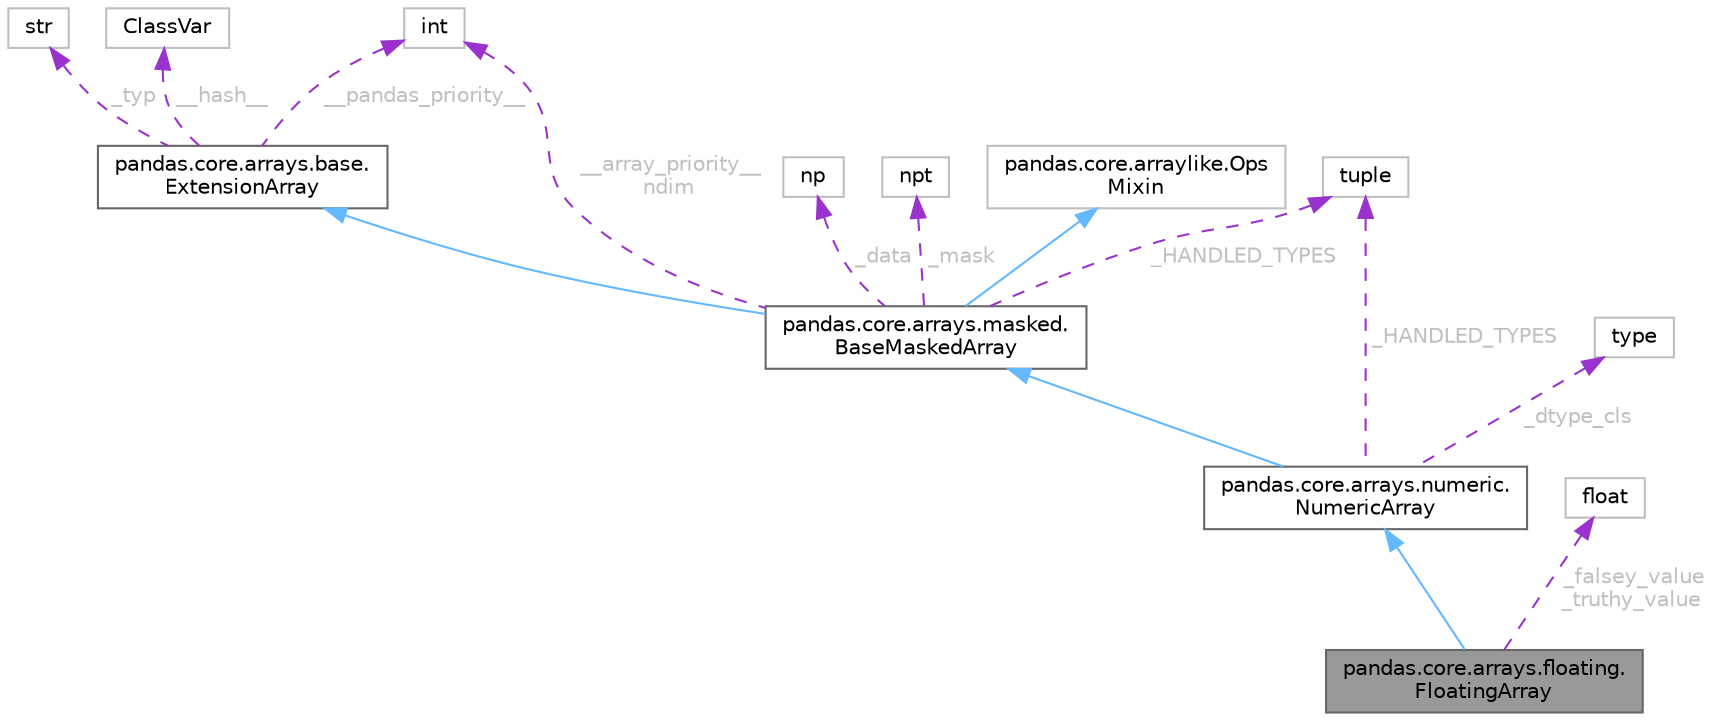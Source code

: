 digraph "pandas.core.arrays.floating.FloatingArray"
{
 // LATEX_PDF_SIZE
  bgcolor="transparent";
  edge [fontname=Helvetica,fontsize=10,labelfontname=Helvetica,labelfontsize=10];
  node [fontname=Helvetica,fontsize=10,shape=box,height=0.2,width=0.4];
  Node1 [id="Node000001",label="pandas.core.arrays.floating.\lFloatingArray",height=0.2,width=0.4,color="gray40", fillcolor="grey60", style="filled", fontcolor="black",tooltip=" "];
  Node2 -> Node1 [id="edge15_Node000001_Node000002",dir="back",color="steelblue1",style="solid",tooltip=" "];
  Node2 [id="Node000002",label="pandas.core.arrays.numeric.\lNumericArray",height=0.2,width=0.4,color="gray40", fillcolor="white", style="filled",URL="$da/dd2/classpandas_1_1core_1_1arrays_1_1numeric_1_1NumericArray.html",tooltip=" "];
  Node3 -> Node2 [id="edge16_Node000002_Node000003",dir="back",color="steelblue1",style="solid",tooltip=" "];
  Node3 [id="Node000003",label="pandas.core.arrays.masked.\lBaseMaskedArray",height=0.2,width=0.4,color="gray40", fillcolor="white", style="filled",URL="$dc/d63/classpandas_1_1core_1_1arrays_1_1masked_1_1BaseMaskedArray.html",tooltip=" "];
  Node4 -> Node3 [id="edge17_Node000003_Node000004",dir="back",color="steelblue1",style="solid",tooltip=" "];
  Node4 [id="Node000004",label="pandas.core.arraylike.Ops\lMixin",height=0.2,width=0.4,color="grey75", fillcolor="white", style="filled",URL="$da/d26/classpandas_1_1core_1_1arraylike_1_1OpsMixin.html",tooltip=" "];
  Node5 -> Node3 [id="edge18_Node000003_Node000005",dir="back",color="steelblue1",style="solid",tooltip=" "];
  Node5 [id="Node000005",label="pandas.core.arrays.base.\lExtensionArray",height=0.2,width=0.4,color="gray40", fillcolor="white", style="filled",URL="$d4/dd3/classpandas_1_1core_1_1arrays_1_1base_1_1ExtensionArray.html",tooltip=" "];
  Node6 -> Node5 [id="edge19_Node000005_Node000006",dir="back",color="darkorchid3",style="dashed",tooltip=" ",label=" _typ",fontcolor="grey" ];
  Node6 [id="Node000006",label="str",height=0.2,width=0.4,color="grey75", fillcolor="white", style="filled",tooltip=" "];
  Node7 -> Node5 [id="edge20_Node000005_Node000007",dir="back",color="darkorchid3",style="dashed",tooltip=" ",label=" __pandas_priority__",fontcolor="grey" ];
  Node7 [id="Node000007",label="int",height=0.2,width=0.4,color="grey75", fillcolor="white", style="filled",tooltip=" "];
  Node8 -> Node5 [id="edge21_Node000005_Node000008",dir="back",color="darkorchid3",style="dashed",tooltip=" ",label=" __hash__",fontcolor="grey" ];
  Node8 [id="Node000008",label="ClassVar",height=0.2,width=0.4,color="grey75", fillcolor="white", style="filled",tooltip=" "];
  Node9 -> Node3 [id="edge22_Node000003_Node000009",dir="back",color="darkorchid3",style="dashed",tooltip=" ",label=" _data",fontcolor="grey" ];
  Node9 [id="Node000009",label="np",height=0.2,width=0.4,color="grey75", fillcolor="white", style="filled",tooltip=" "];
  Node10 -> Node3 [id="edge23_Node000003_Node000010",dir="back",color="darkorchid3",style="dashed",tooltip=" ",label=" _mask",fontcolor="grey" ];
  Node10 [id="Node000010",label="npt",height=0.2,width=0.4,color="grey75", fillcolor="white", style="filled",tooltip=" "];
  Node7 -> Node3 [id="edge24_Node000003_Node000007",dir="back",color="darkorchid3",style="dashed",tooltip=" ",label=" __array_priority__\nndim",fontcolor="grey" ];
  Node11 -> Node3 [id="edge25_Node000003_Node000011",dir="back",color="darkorchid3",style="dashed",tooltip=" ",label=" _HANDLED_TYPES",fontcolor="grey" ];
  Node11 [id="Node000011",label="tuple",height=0.2,width=0.4,color="grey75", fillcolor="white", style="filled",tooltip=" "];
  Node12 -> Node2 [id="edge26_Node000002_Node000012",dir="back",color="darkorchid3",style="dashed",tooltip=" ",label=" _dtype_cls",fontcolor="grey" ];
  Node12 [id="Node000012",label="type",height=0.2,width=0.4,color="grey75", fillcolor="white", style="filled",tooltip=" "];
  Node11 -> Node2 [id="edge27_Node000002_Node000011",dir="back",color="darkorchid3",style="dashed",tooltip=" ",label=" _HANDLED_TYPES",fontcolor="grey" ];
  Node13 -> Node1 [id="edge28_Node000001_Node000013",dir="back",color="darkorchid3",style="dashed",tooltip=" ",label=" _falsey_value\n_truthy_value",fontcolor="grey" ];
  Node13 [id="Node000013",label="float",height=0.2,width=0.4,color="grey75", fillcolor="white", style="filled",tooltip=" "];
}
